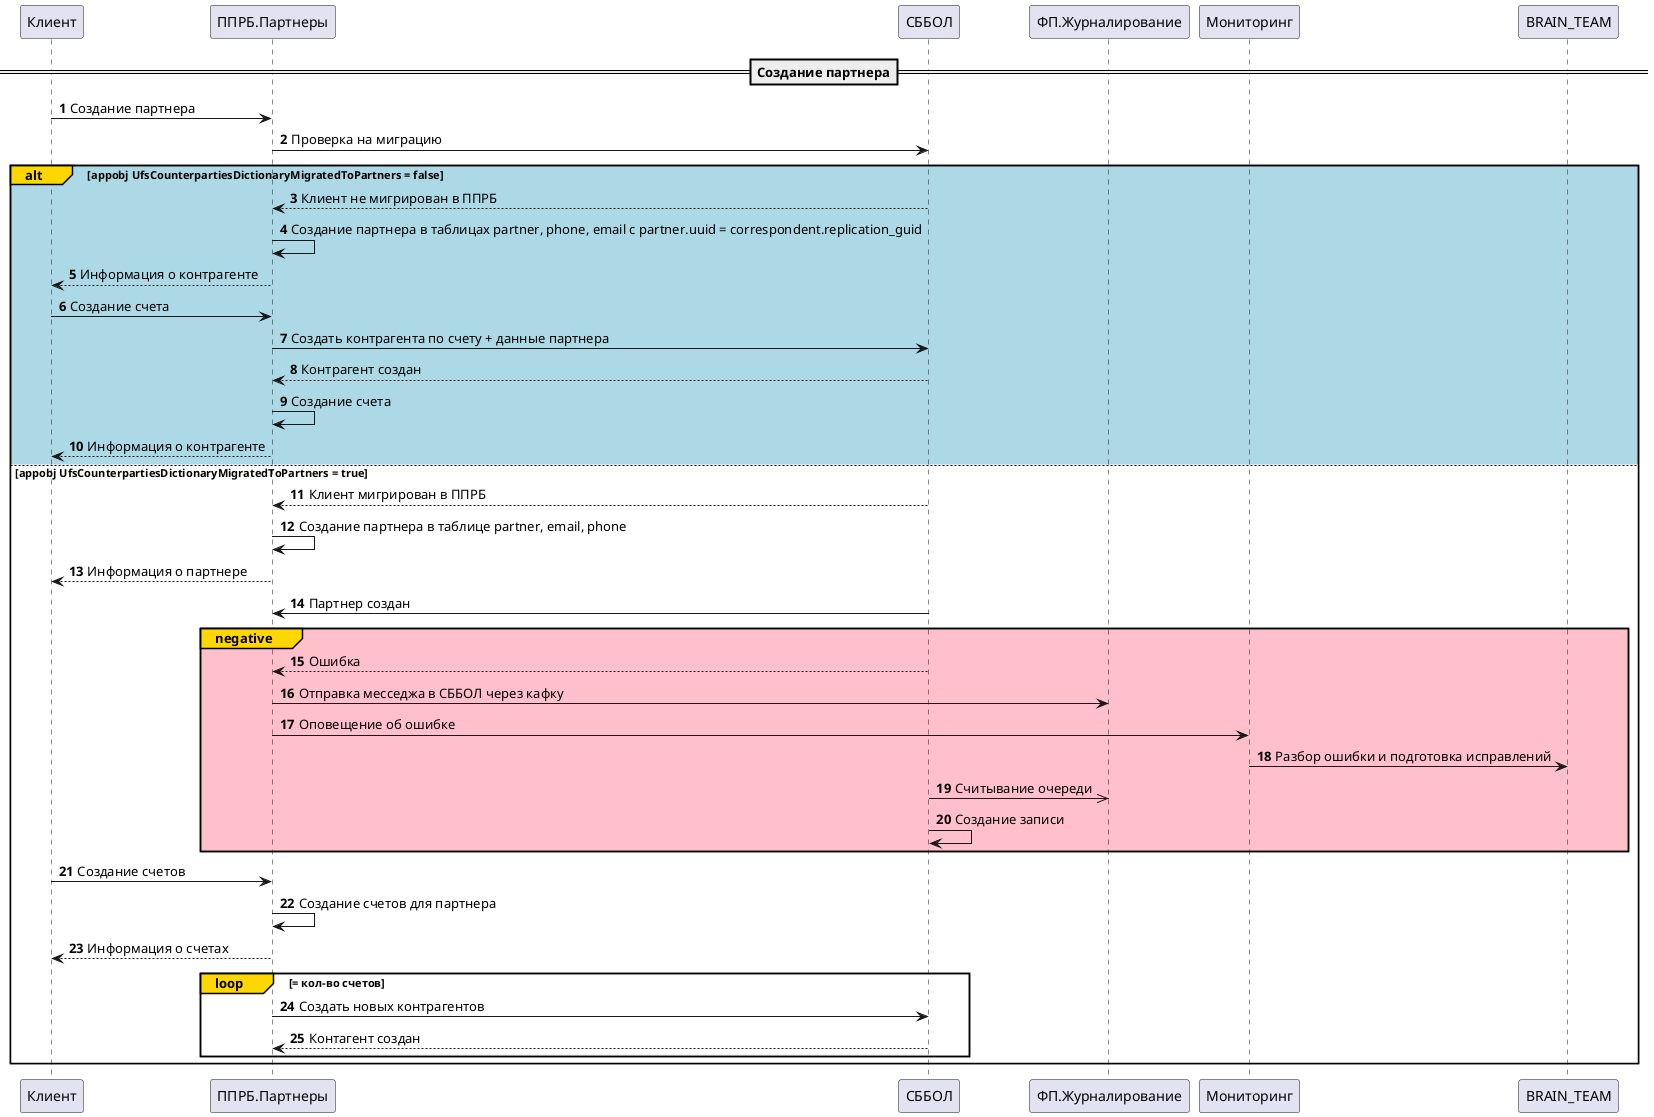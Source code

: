 @startuml
'https://plantuml.com/sequence-diagram
autonumber
==Создание партнера==
Клиент -> ППРБ.Партнеры: Создание партнера
ППРБ.Партнеры -> СББОЛ: Проверка на миграцию
alt#Gold #lightblue appobj UfsCounterpartiesDictionaryMigratedToPartners = false
СББОЛ --> ППРБ.Партнеры: Клиент не мигрирован в ППРБ
ППРБ.Партнеры -> ППРБ.Партнеры: Создание партнера в таблицах partner, phone, email с partner.uuid = correspondent.replication_guid
ППРБ.Партнеры --> Клиент: Информация о контрагенте
Клиент -> ППРБ.Партнеры: Создание счета
ППРБ.Партнеры -> СББОЛ: Создать контрагента по счету + данные партнера
СББОЛ --> ППРБ.Партнеры: Контрагент создан
ППРБ.Партнеры -> ППРБ.Партнеры: Создание счета
ППРБ.Партнеры --> Клиент: Информация о контрагенте
else #white appobj UfsCounterpartiesDictionaryMigratedToPartners = true
СББОЛ --> ППРБ.Партнеры: Клиент мигрирован в ППРБ
ППРБ.Партнеры -> ППРБ.Партнеры: Создание партнера в таблице partner, email, phone
ППРБ.Партнеры --> Клиент: Информация о партнере
СББОЛ -> ППРБ.Партнеры: Партнер создан
group#Gold #pink negative
СББОЛ --> ППРБ.Партнеры: Ошибка
ППРБ.Партнеры -> ФП.Журналирование: Отправка месседжа в СББОЛ через кафку
ППРБ.Партнеры -> Мониторинг: Оповещение об ошибке
Мониторинг -> BRAIN_TEAM: Разбор ошибки и подготовка исправлений
СББОЛ ->> ФП.Журналирование: Считывание очереди
СББОЛ -> СББОЛ: Создание записи
end
Клиент -> ППРБ.Партнеры: Создание счетов
ППРБ.Партнеры -> ППРБ.Партнеры: Создание счетов для партнера
ППРБ.Партнеры --> Клиент: Информация о счетах
loop#gold = кол-во счетов
ППРБ.Партнеры -> СББОЛ: Создать новых контрагентов
СББОЛ --> ППРБ.Партнеры: Контагент создан
end
end
@enduml

